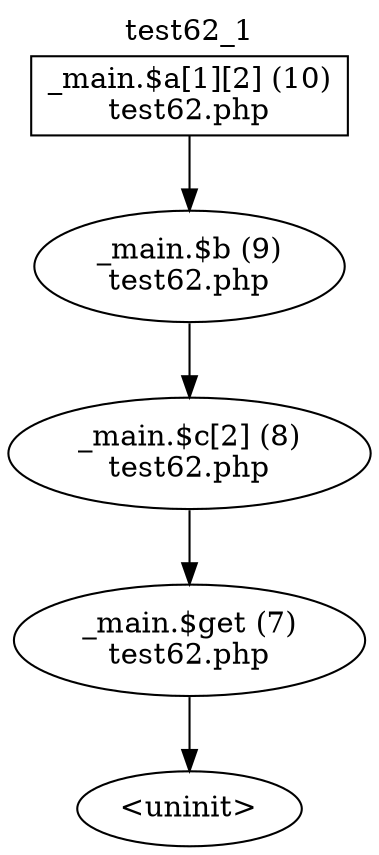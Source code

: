 digraph cfg {
  label="test62_1";
  labelloc=t;
  n1 [shape=box, label="_main.$a[1][2] (10)\ntest62.php"];
  n2 [shape=ellipse, label="_main.$b (9)\ntest62.php"];
  n3 [shape=ellipse, label="_main.$c[2] (8)\ntest62.php"];
  n4 [shape=ellipse, label="_main.$get (7)\ntest62.php"];
  n5 [shape=ellipse, label="<uninit>"];
  n1 -> n2;
  n2 -> n3;
  n3 -> n4;
  n4 -> n5;
}
